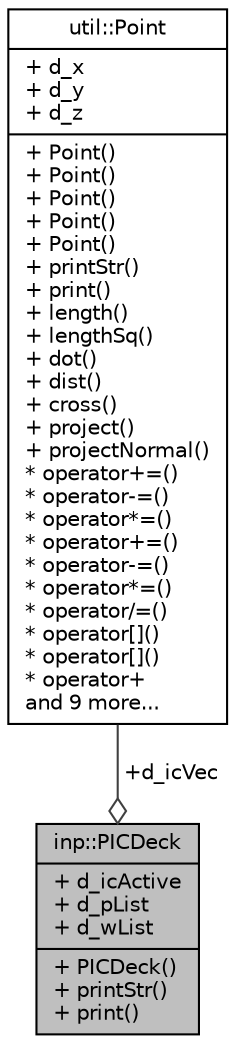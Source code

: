 digraph "inp::PICDeck"
{
  edge [fontname="Helvetica",fontsize="10",labelfontname="Helvetica",labelfontsize="10"];
  node [fontname="Helvetica",fontsize="10",shape=record];
  Node1 [label="{inp::PICDeck\n|+ d_icActive\l+ d_pList\l+ d_wList\l|+ PICDeck()\l+ printStr()\l+ print()\l}",height=0.2,width=0.4,color="black", fillcolor="grey75", style="filled", fontcolor="black"];
  Node2 -> Node1 [color="grey25",fontsize="10",style="solid",label=" +d_icVec" ,arrowhead="odiamond",fontname="Helvetica"];
  Node2 [label="{util::Point\n|+ d_x\l+ d_y\l+ d_z\l|+ Point()\l+ Point()\l+ Point()\l+ Point()\l+ Point()\l+ printStr()\l+ print()\l+ length()\l+ lengthSq()\l+ dot()\l+ dist()\l+ cross()\l+ project()\l+ projectNormal()\l* operator+=()\l* operator-=()\l* operator*=()\l* operator+=()\l* operator-=()\l* operator*=()\l* operator/=()\l* operator[]()\l* operator[]()\l* operator+\land 9 more...\l}",height=0.2,width=0.4,color="black", fillcolor="white", style="filled",URL="$structutil_1_1Point.html",tooltip="A structure to represent 3d vectors. "];
}
